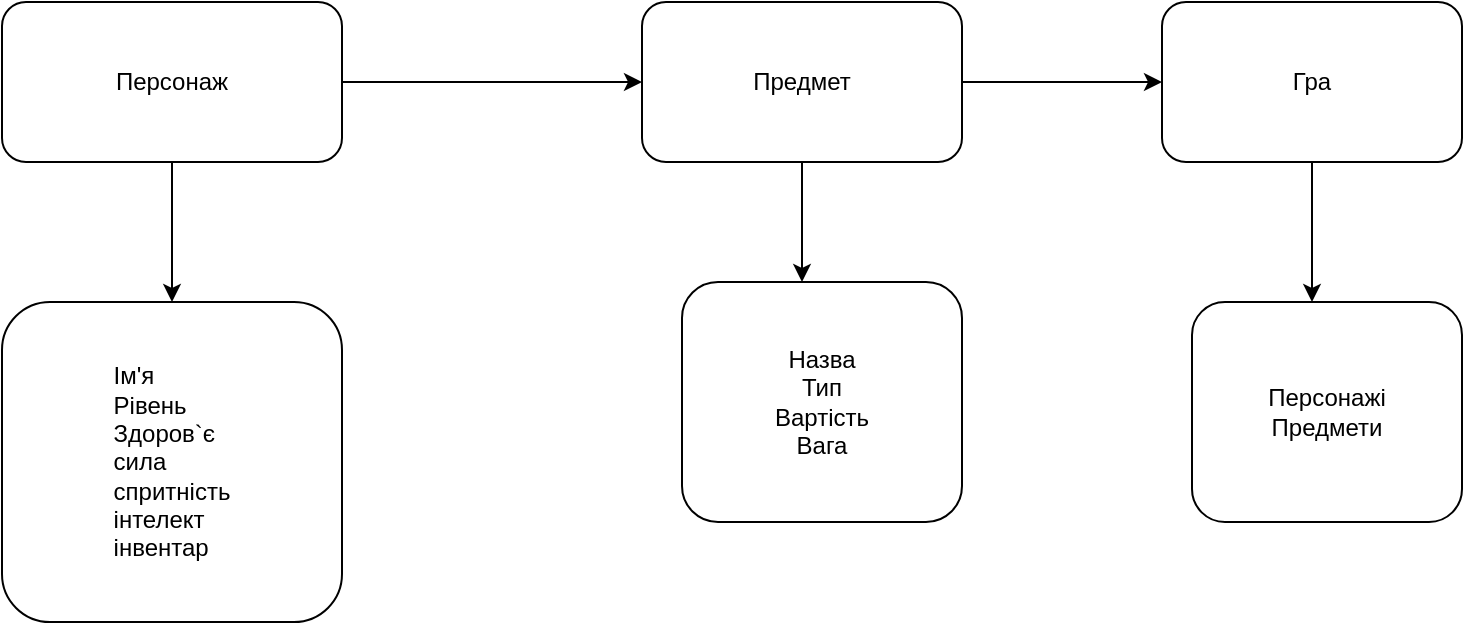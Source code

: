 <mxfile version="24.2.5" type="google">
  <diagram name="Page-1" id="Ucr8XeezXuHebE5scPcH">
    <mxGraphModel dx="1134" dy="589" grid="1" gridSize="10" guides="1" tooltips="1" connect="1" arrows="1" fold="1" page="1" pageScale="1" pageWidth="827" pageHeight="1169" math="0" shadow="0">
      <root>
        <mxCell id="0" />
        <mxCell id="1" parent="0" />
        <mxCell id="mn4OpA3xp8R1hQnQj8Ke-2" style="edgeStyle=orthogonalEdgeStyle;rounded=0;orthogonalLoop=1;jettySize=auto;html=1;exitX=0.5;exitY=1;exitDx=0;exitDy=0;" edge="1" parent="1" source="mn4OpA3xp8R1hQnQj8Ke-1">
          <mxGeometry relative="1" as="geometry">
            <mxPoint x="145" y="250" as="targetPoint" />
          </mxGeometry>
        </mxCell>
        <mxCell id="mn4OpA3xp8R1hQnQj8Ke-10" style="edgeStyle=orthogonalEdgeStyle;rounded=0;orthogonalLoop=1;jettySize=auto;html=1;exitX=1;exitY=0.5;exitDx=0;exitDy=0;entryX=0;entryY=0.5;entryDx=0;entryDy=0;" edge="1" parent="1" source="mn4OpA3xp8R1hQnQj8Ke-1" target="mn4OpA3xp8R1hQnQj8Ke-4">
          <mxGeometry relative="1" as="geometry" />
        </mxCell>
        <mxCell id="mn4OpA3xp8R1hQnQj8Ke-1" value="Персонаж" style="rounded=1;whiteSpace=wrap;html=1;" vertex="1" parent="1">
          <mxGeometry x="60" y="100" width="170" height="80" as="geometry" />
        </mxCell>
        <mxCell id="mn4OpA3xp8R1hQnQj8Ke-3" value="&lt;div style=&quot;text-align: left;&quot;&gt;&lt;div&gt;Ім&#39;я&lt;/div&gt;&lt;div&gt;Рівень&lt;/div&gt;&lt;div&gt;Здоров`є&lt;/div&gt;&lt;div&gt;сила&lt;/div&gt;&lt;div&gt;спритність&lt;/div&gt;&lt;div&gt;інтелект&lt;/div&gt;&lt;div&gt;інвентар&lt;/div&gt;&lt;/div&gt;" style="rounded=1;whiteSpace=wrap;html=1;" vertex="1" parent="1">
          <mxGeometry x="60" y="250" width="170" height="160" as="geometry" />
        </mxCell>
        <mxCell id="mn4OpA3xp8R1hQnQj8Ke-5" style="edgeStyle=orthogonalEdgeStyle;rounded=0;orthogonalLoop=1;jettySize=auto;html=1;exitX=0.5;exitY=1;exitDx=0;exitDy=0;" edge="1" parent="1" source="mn4OpA3xp8R1hQnQj8Ke-4">
          <mxGeometry relative="1" as="geometry">
            <mxPoint x="460" y="240" as="targetPoint" />
          </mxGeometry>
        </mxCell>
        <mxCell id="mn4OpA3xp8R1hQnQj8Ke-11" style="edgeStyle=orthogonalEdgeStyle;rounded=0;orthogonalLoop=1;jettySize=auto;html=1;exitX=1;exitY=0.5;exitDx=0;exitDy=0;entryX=0;entryY=0.5;entryDx=0;entryDy=0;" edge="1" parent="1" source="mn4OpA3xp8R1hQnQj8Ke-4" target="mn4OpA3xp8R1hQnQj8Ke-7">
          <mxGeometry relative="1" as="geometry" />
        </mxCell>
        <mxCell id="mn4OpA3xp8R1hQnQj8Ke-4" value="Предмет" style="rounded=1;whiteSpace=wrap;html=1;" vertex="1" parent="1">
          <mxGeometry x="380" y="100" width="160" height="80" as="geometry" />
        </mxCell>
        <mxCell id="mn4OpA3xp8R1hQnQj8Ke-6" value="Назва&lt;div&gt;Тип&lt;/div&gt;&lt;div&gt;Вартість&lt;/div&gt;&lt;div&gt;Вага&lt;/div&gt;" style="rounded=1;whiteSpace=wrap;html=1;" vertex="1" parent="1">
          <mxGeometry x="400" y="240" width="140" height="120" as="geometry" />
        </mxCell>
        <mxCell id="mn4OpA3xp8R1hQnQj8Ke-8" style="edgeStyle=orthogonalEdgeStyle;rounded=0;orthogonalLoop=1;jettySize=auto;html=1;exitX=0.5;exitY=1;exitDx=0;exitDy=0;" edge="1" parent="1" source="mn4OpA3xp8R1hQnQj8Ke-7">
          <mxGeometry relative="1" as="geometry">
            <mxPoint x="715" y="250" as="targetPoint" />
          </mxGeometry>
        </mxCell>
        <mxCell id="mn4OpA3xp8R1hQnQj8Ke-7" value="Гра" style="rounded=1;whiteSpace=wrap;html=1;" vertex="1" parent="1">
          <mxGeometry x="640" y="100" width="150" height="80" as="geometry" />
        </mxCell>
        <mxCell id="mn4OpA3xp8R1hQnQj8Ke-9" value="Персонажі&lt;div&gt;Предмети&lt;/div&gt;" style="rounded=1;whiteSpace=wrap;html=1;" vertex="1" parent="1">
          <mxGeometry x="655" y="250" width="135" height="110" as="geometry" />
        </mxCell>
      </root>
    </mxGraphModel>
  </diagram>
</mxfile>
